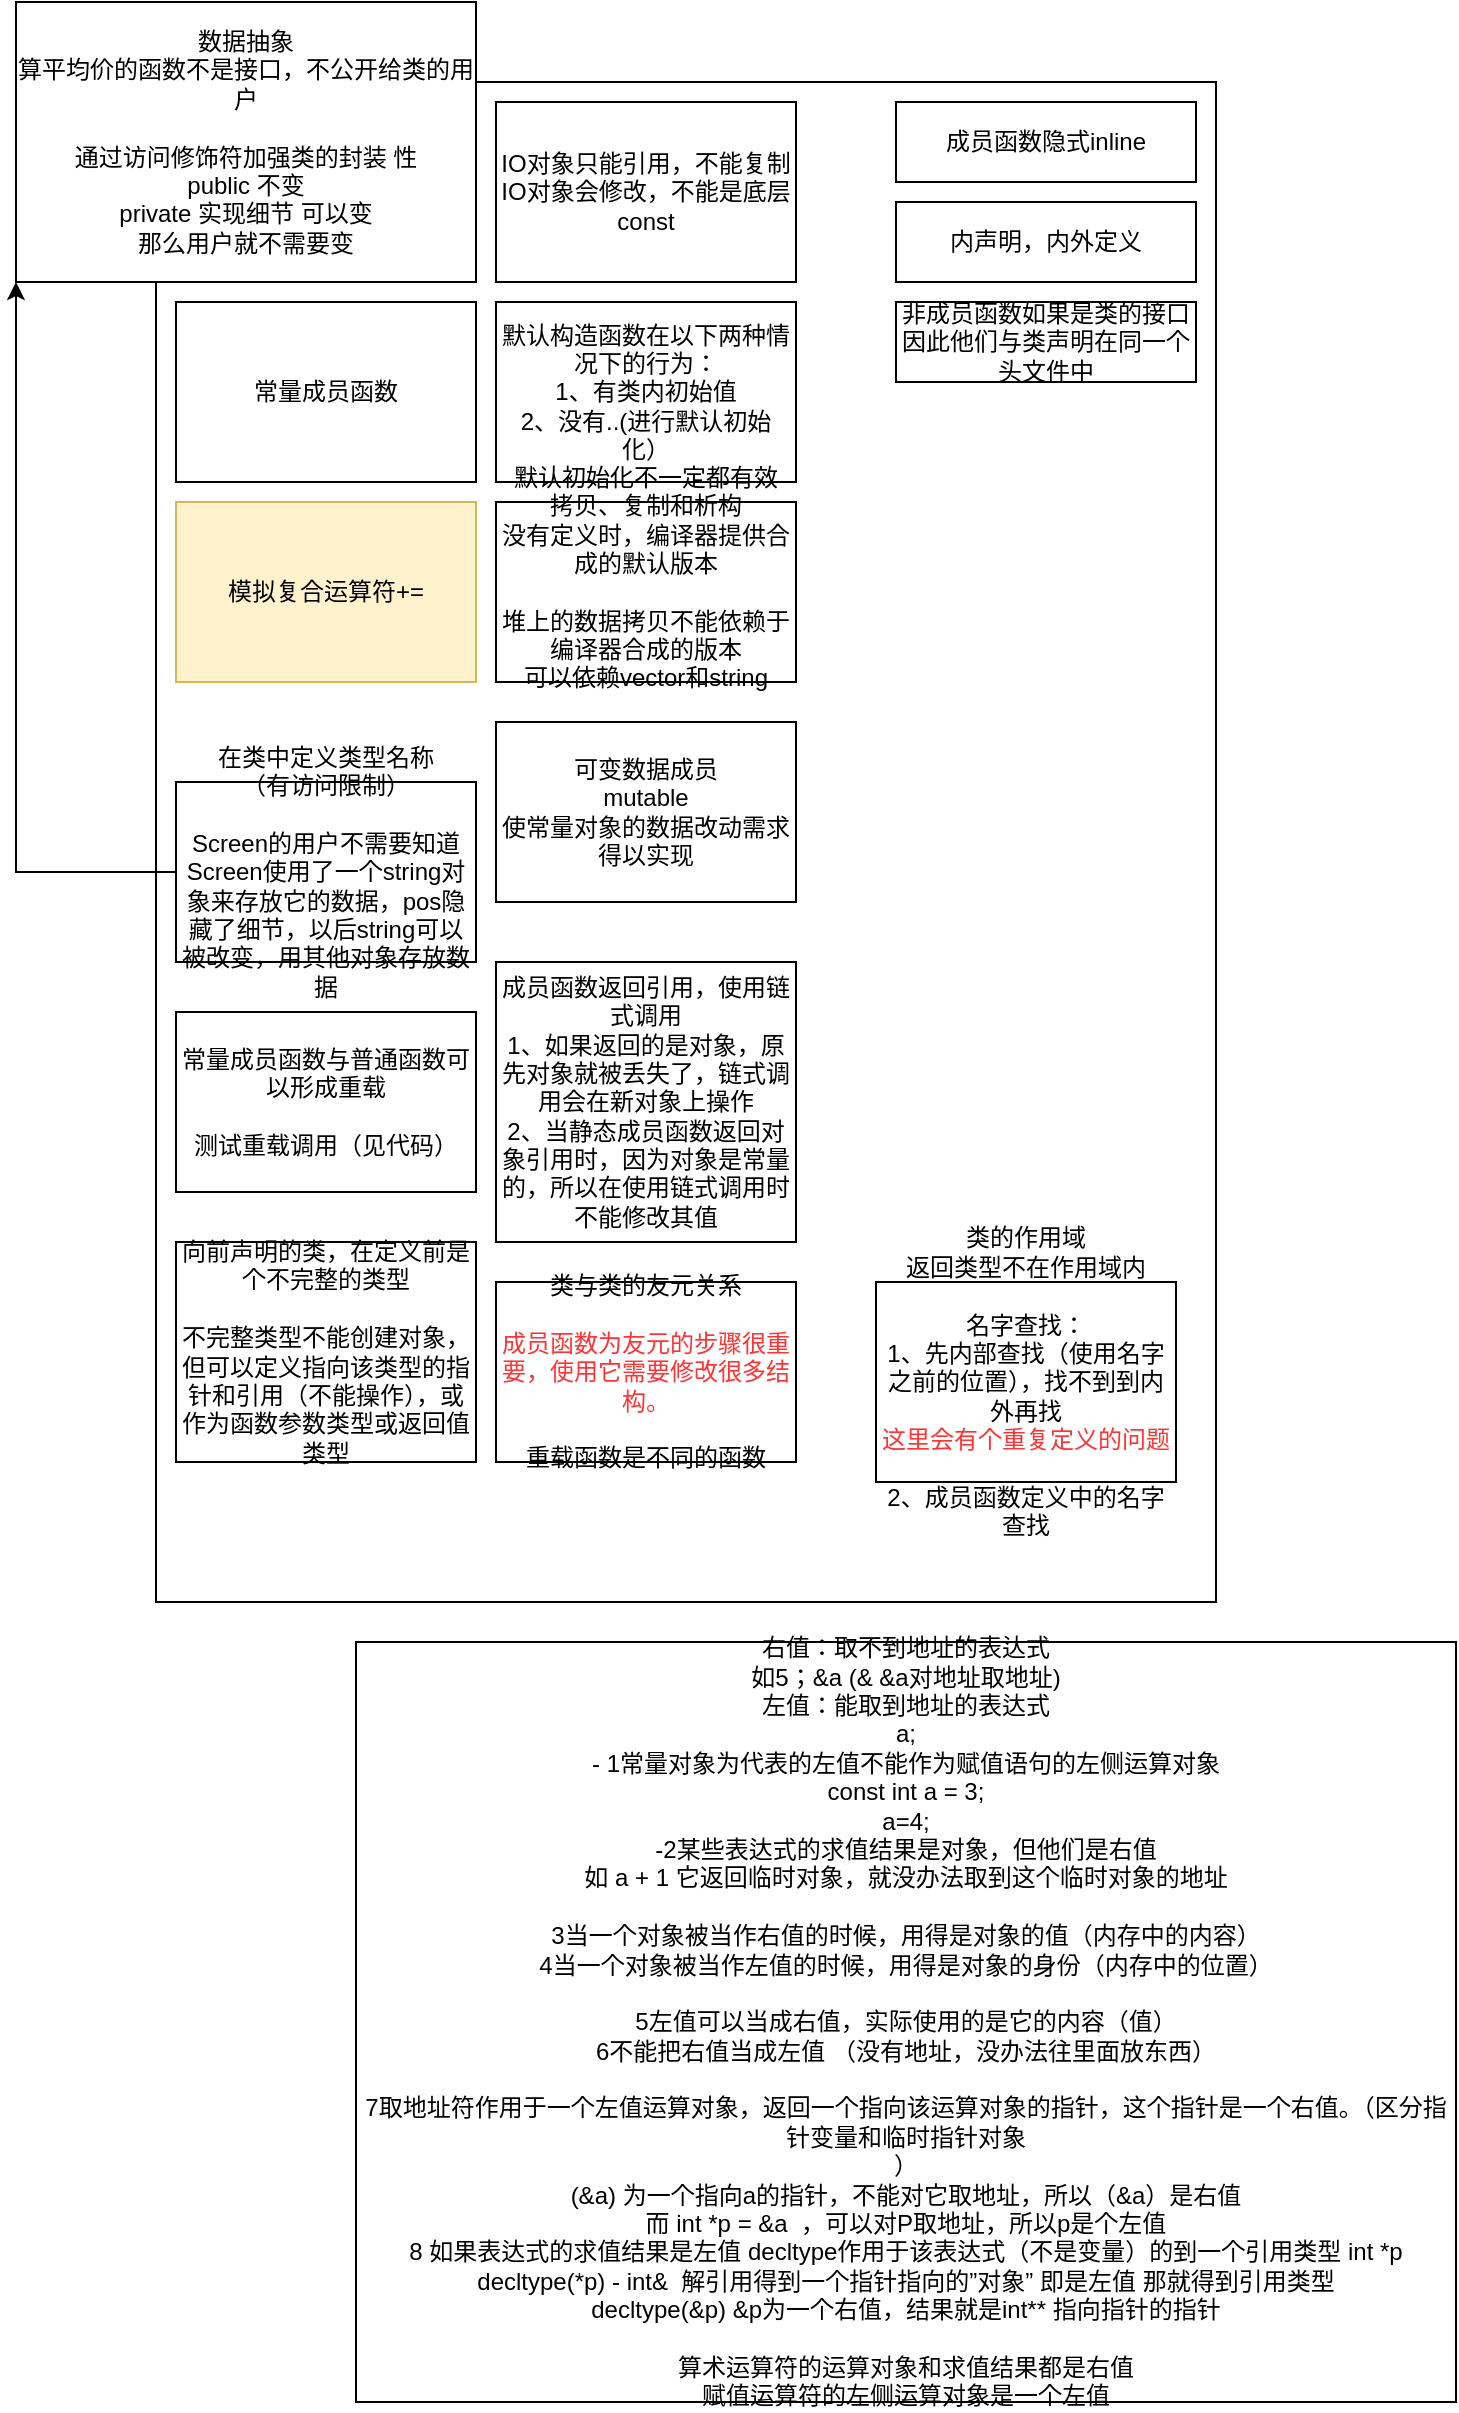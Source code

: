 <mxfile version="20.7.2" type="github">
  <diagram id="uc2dsn9P-SxqrpjeY-UU" name="Page-1">
    <mxGraphModel dx="1369" dy="920" grid="1" gridSize="10" guides="1" tooltips="1" connect="1" arrows="1" fold="1" page="1" pageScale="1" pageWidth="827" pageHeight="1169" math="0" shadow="0">
      <root>
        <mxCell id="0" />
        <mxCell id="1" parent="0" />
        <mxCell id="nfsQdx0FcawMK_jn6A5h-1" value="" style="rounded=0;whiteSpace=wrap;html=1;" vertex="1" parent="1">
          <mxGeometry x="120" y="210" width="530" height="760" as="geometry" />
        </mxCell>
        <mxCell id="nfsQdx0FcawMK_jn6A5h-2" value="数据抽象&lt;br&gt;算平均价的函数不是接口，不公开给类的用户&lt;br&gt;&lt;br&gt;通过访问修饰符加强类的封装 性&lt;br&gt;public 不变&lt;br&gt;private 实现细节 可以变&lt;br&gt;那么用户就不需要变" style="rounded=0;whiteSpace=wrap;html=1;" vertex="1" parent="1">
          <mxGeometry x="50" y="170" width="230" height="140" as="geometry" />
        </mxCell>
        <mxCell id="nfsQdx0FcawMK_jn6A5h-3" value="常量成员函数" style="rounded=0;whiteSpace=wrap;html=1;" vertex="1" parent="1">
          <mxGeometry x="130" y="320" width="150" height="90" as="geometry" />
        </mxCell>
        <mxCell id="nfsQdx0FcawMK_jn6A5h-4" value="成员函数隐式inline" style="rounded=0;whiteSpace=wrap;html=1;" vertex="1" parent="1">
          <mxGeometry x="490" y="220" width="150" height="40" as="geometry" />
        </mxCell>
        <mxCell id="nfsQdx0FcawMK_jn6A5h-5" value="内声明，内外定义" style="rounded=0;whiteSpace=wrap;html=1;" vertex="1" parent="1">
          <mxGeometry x="490" y="270" width="150" height="40" as="geometry" />
        </mxCell>
        <mxCell id="nfsQdx0FcawMK_jn6A5h-6" value="模拟复合运算符+=" style="rounded=0;whiteSpace=wrap;html=1;fillColor=#fff2cc;strokeColor=#d6b656;" vertex="1" parent="1">
          <mxGeometry x="130" y="420" width="150" height="90" as="geometry" />
        </mxCell>
        <mxCell id="nfsQdx0FcawMK_jn6A5h-7" value="非成员函数如果是类的接口&lt;br&gt;因此他们与类声明在同一个头文件中" style="rounded=0;whiteSpace=wrap;html=1;" vertex="1" parent="1">
          <mxGeometry x="490" y="320" width="150" height="40" as="geometry" />
        </mxCell>
        <mxCell id="nfsQdx0FcawMK_jn6A5h-8" value="IO对象只能引用，不能复制&lt;br&gt;IO对象会修改，不能是底层const" style="rounded=0;whiteSpace=wrap;html=1;" vertex="1" parent="1">
          <mxGeometry x="290" y="220" width="150" height="90" as="geometry" />
        </mxCell>
        <mxCell id="nfsQdx0FcawMK_jn6A5h-9" value="&lt;br&gt;默认构造函数在以下两种情况下的行为：&lt;br&gt;1、有类内初始值&lt;br&gt;2、没有..(进行默认初始化）&lt;br&gt;默认初始化不一定都有效" style="rounded=0;whiteSpace=wrap;html=1;" vertex="1" parent="1">
          <mxGeometry x="290" y="320" width="150" height="90" as="geometry" />
        </mxCell>
        <mxCell id="nfsQdx0FcawMK_jn6A5h-10" value="拷贝、复制和析构&lt;br&gt;没有定义时，编译器提供合成的默认版本&lt;br&gt;&lt;br&gt;堆上的数据拷贝不能依赖于编译器合成的版本&lt;br&gt;可以依赖vector和string" style="rounded=0;whiteSpace=wrap;html=1;" vertex="1" parent="1">
          <mxGeometry x="290" y="420" width="150" height="90" as="geometry" />
        </mxCell>
        <mxCell id="nfsQdx0FcawMK_jn6A5h-12" value="右值：取不到地址的表达式&lt;br&gt;如5；&amp;amp;a (&amp;amp; &amp;amp;a对地址取地址)&lt;br&gt;左值：能取到地址的表达式&lt;br&gt;a;&lt;br&gt;- 1常量对象为代表的左值不能作为赋值语句的左侧运算对象&lt;br&gt;const int a = 3;&lt;br&gt;a=4;&lt;br&gt;-2某些表达式的求值结果是对象，但他们是右值&lt;br&gt;如 a + 1 它返回临时对象，就没办法取到这个临时对象的地址&lt;br&gt;&lt;br&gt;3当一个对象被当作右值的时候，用得是对象的值（内存中的内容）&lt;br&gt;4当一个对象被当作左值的时候，用得是对象的身份（内存中的位置）&lt;br&gt;&lt;br&gt;5左值可以当成右值，实际使用的是它的内容（值）&lt;br&gt;6不能把右值当成左值 （没有地址，没办法往里面放东西）&lt;br&gt;&lt;br&gt;7取地址符作用于一个左值运算对象，返回一个指向该运算对象的指针，这个指针是一个右值。（区分指针变量和临时指针对象&lt;br&gt;）&lt;br&gt;(&amp;amp;a) 为一个指向a的指针，不能对它取地址，所以（&amp;amp;a）是右值&lt;br&gt;而 int *p = &amp;amp;a&amp;nbsp; ，可以对P取地址，所以p是个左值&lt;br&gt;8 如果表达式的求值结果是左值 decltype作用于该表达式（不是变量）的到一个引用类型 int *p&lt;br&gt;decltype(*p) - int&amp;amp;&amp;nbsp; 解引用得到一个指针指向的”对象” 即是左值 那就得到引用类型&lt;br&gt;decltype(&amp;amp;p) &amp;amp;p为一个右值，结果就是int** 指向指针的指针&lt;br&gt;&lt;br&gt;算术运算符的运算对象和求值结果都是右值&lt;br&gt;赋值运算符的左侧运算对象是一个左值" style="rounded=0;whiteSpace=wrap;html=1;" vertex="1" parent="1">
          <mxGeometry x="220" y="990" width="550" height="380" as="geometry" />
        </mxCell>
        <mxCell id="nfsQdx0FcawMK_jn6A5h-16" style="edgeStyle=orthogonalEdgeStyle;rounded=0;orthogonalLoop=1;jettySize=auto;html=1;entryX=0;entryY=1;entryDx=0;entryDy=0;" edge="1" parent="1" source="nfsQdx0FcawMK_jn6A5h-13" target="nfsQdx0FcawMK_jn6A5h-2">
          <mxGeometry relative="1" as="geometry">
            <Array as="points">
              <mxPoint x="50" y="605" />
            </Array>
          </mxGeometry>
        </mxCell>
        <mxCell id="nfsQdx0FcawMK_jn6A5h-13" value="在类中定义类型名称&lt;br&gt;（有访问限制）&lt;br&gt;&lt;br&gt;Screen的用户不需要知道Screen使用了一个string对象来存放它的数据，pos隐藏了细节，以后string可以被改变，用其他对象存放数据" style="rounded=0;whiteSpace=wrap;html=1;" vertex="1" parent="1">
          <mxGeometry x="130" y="560" width="150" height="90" as="geometry" />
        </mxCell>
        <mxCell id="nfsQdx0FcawMK_jn6A5h-14" value="可变数据成员&lt;br&gt;mutable&lt;br&gt;使常量对象的数据改动需求得以实现" style="rounded=0;whiteSpace=wrap;html=1;" vertex="1" parent="1">
          <mxGeometry x="290" y="530" width="150" height="90" as="geometry" />
        </mxCell>
        <mxCell id="nfsQdx0FcawMK_jn6A5h-15" value="成员函数返回引用，使用链式调用&lt;br&gt;1、如果返回的是对象，原先对象就被丢失了，链式调用会在新对象上操作&lt;br&gt;2、当静态成员函数返回对象引用时，因为对象是常量的，所以在使用链式调用时不能修改其值" style="rounded=0;whiteSpace=wrap;html=1;" vertex="1" parent="1">
          <mxGeometry x="290" y="650" width="150" height="140" as="geometry" />
        </mxCell>
        <mxCell id="nfsQdx0FcawMK_jn6A5h-17" value="常量成员函数与普通函数可以形成重载&lt;br&gt;&lt;br&gt;测试重载调用（见代码）" style="rounded=0;whiteSpace=wrap;html=1;" vertex="1" parent="1">
          <mxGeometry x="130" y="675" width="150" height="90" as="geometry" />
        </mxCell>
        <mxCell id="nfsQdx0FcawMK_jn6A5h-18" value="向前声明的类，在定义前是个不完整的类型&lt;br&gt;&lt;br&gt;不完整类型不能创建对象，但可以定义指向该类型的指针和引用（不能操作），或作为函数参数类型或返回值类型" style="rounded=0;whiteSpace=wrap;html=1;" vertex="1" parent="1">
          <mxGeometry x="130" y="790" width="150" height="110" as="geometry" />
        </mxCell>
        <mxCell id="nfsQdx0FcawMK_jn6A5h-19" value="类与类的友元关系&lt;br&gt;&lt;br&gt;&lt;font color=&quot;#ff3333&quot;&gt;成员函数为友元的步骤很重要，使用它需要修改很多结构。&lt;br&gt;&lt;/font&gt;&lt;br&gt;重载函数是不同的函数" style="rounded=0;whiteSpace=wrap;html=1;" vertex="1" parent="1">
          <mxGeometry x="290" y="810" width="150" height="90" as="geometry" />
        </mxCell>
        <mxCell id="nfsQdx0FcawMK_jn6A5h-20" value="类的作用域&lt;br&gt;返回类型不在作用域内&lt;br&gt;&lt;br&gt;名字查找：&lt;br&gt;1、先内部查找（使用名字之前的位置），找不到到内外再找&lt;br&gt;&lt;font color=&quot;#ff3333&quot;&gt;这里会有个重复定义的问题&lt;/font&gt;&lt;br&gt;&lt;br&gt;2、成员函数定义中的名字查找&lt;br&gt;" style="rounded=0;whiteSpace=wrap;html=1;" vertex="1" parent="1">
          <mxGeometry x="480" y="810" width="150" height="100" as="geometry" />
        </mxCell>
      </root>
    </mxGraphModel>
  </diagram>
</mxfile>
